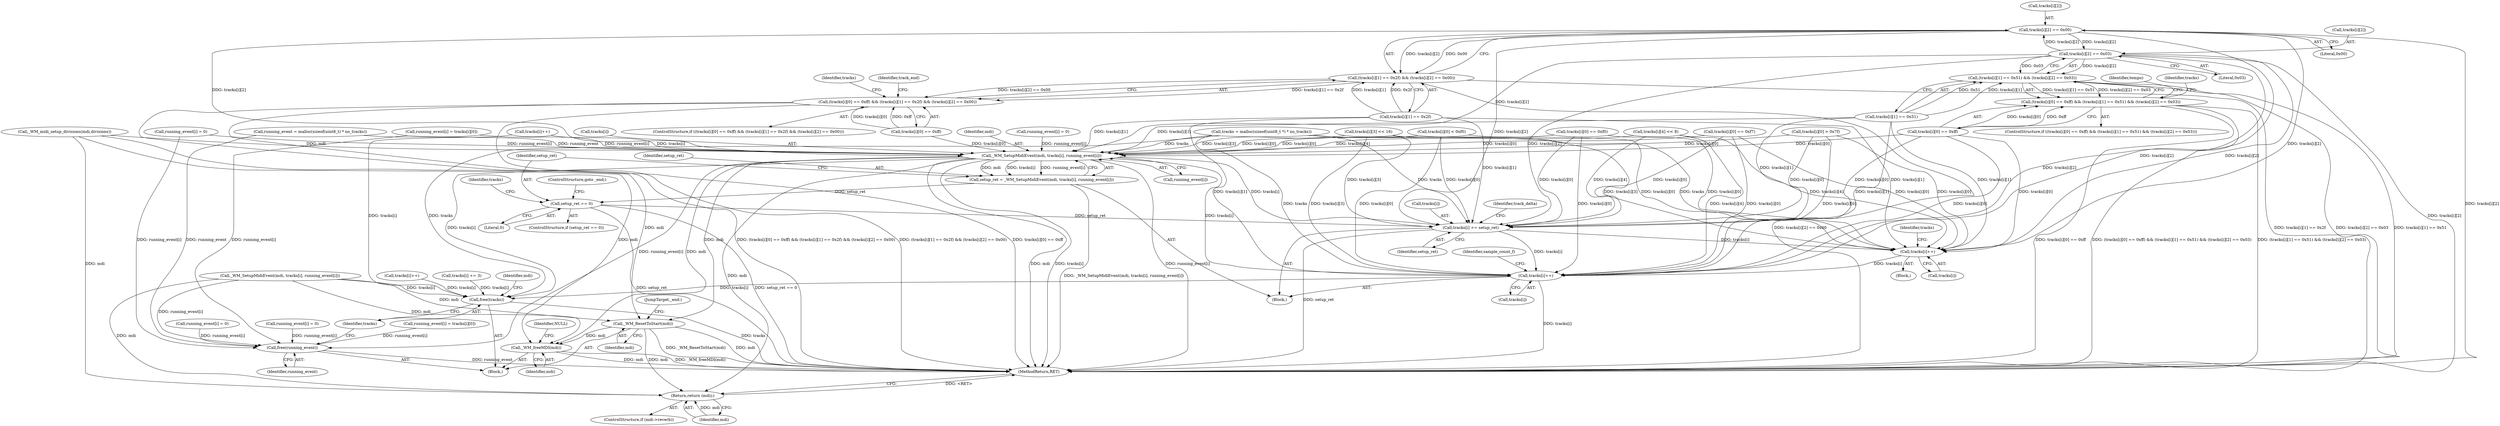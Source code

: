 digraph "0_wildmidi_660b513d99bced8783a4a5984ac2f742c74ebbdd_1@pointer" {
"1001168" [label="(Call,tracks[i][2] == 0x00)"];
"1001200" [label="(Call,tracks[i][2] == 0x03)"];
"1001168" [label="(Call,tracks[i][2] == 0x00)"];
"1001086" [label="(Call,_WM_SetupMidiEvent(mdi, tracks[i], running_event[i]))"];
"1001084" [label="(Call,setup_ret = _WM_SetupMidiEvent(mdi, tracks[i], running_event[i]))"];
"1001095" [label="(Call,setup_ret == 0)"];
"1001242" [label="(Call,tracks[i] += setup_ret)"];
"1001278" [label="(Call,tracks[i]++)"];
"1001304" [label="(Call,tracks[i]++)"];
"1001423" [label="(Call,free(tracks))"];
"1001412" [label="(Call,_WM_ResetToStart(mdi))"];
"1001429" [label="(Return,return (mdi);)"];
"1001431" [label="(Call,_WM_freeMDI(mdi))"];
"1001421" [label="(Call,free(running_event))"];
"1001160" [label="(Call,(tracks[i][1] == 0x2f) && (tracks[i][2] == 0x00))"];
"1001152" [label="(Call,(tracks[i][0] == 0xff) && (tracks[i][1] == 0x2f) && (tracks[i][2] == 0x00))"];
"1001192" [label="(Call,(tracks[i][1] == 0x51) && (tracks[i][2] == 0x03))"];
"1001184" [label="(Call,(tracks[i][0] == 0xff) && (tracks[i][1] == 0x51) && (tracks[i][2] == 0x03))"];
"1001249" [label="(Identifier,track_delta)"];
"1001091" [label="(Call,running_event[i])"];
"1001427" [label="(Identifier,mdi)"];
"1001425" [label="(ControlStructure,if (mdi->reverb))"];
"1000624" [label="(Call,tracks[i]++)"];
"1001183" [label="(ControlStructure,if ((tracks[i][0] == 0xff) && (tracks[i][1] == 0x51) && (tracks[i][2] == 0x03)))"];
"1001168" [label="(Call,tracks[i][2] == 0x00)"];
"1001096" [label="(Identifier,setup_ret)"];
"1001160" [label="(Call,(tracks[i][1] == 0x2f) && (tracks[i][2] == 0x00))"];
"1001278" [label="(Call,tracks[i]++)"];
"1001192" [label="(Call,(tracks[i][1] == 0x51) && (tracks[i][2] == 0x03))"];
"1001087" [label="(Identifier,mdi)"];
"1001219" [label="(Call,tracks[i][4] << 8)"];
"1000822" [label="(Call,running_event[i] = 0)"];
"1000392" [label="(Call,_WM_midi_setup_divisions(mdi,divisions))"];
"1001130" [label="(Call,tracks[i][0] == 0xf0)"];
"1001169" [label="(Call,tracks[i][2])"];
"1001201" [label="(Call,tracks[i][2])"];
"1001309" [label="(Identifier,sample_count_f)"];
"1000122" [label="(Block,)"];
"1001304" [label="(Call,tracks[i]++)"];
"1000395" [label="(Call,tracks = malloc(sizeof(uint8_t *) * no_tracks))"];
"1000416" [label="(Call,running_event = malloc(sizeof(uint8_t) * no_tracks))"];
"1001083" [label="(Block,)"];
"1001152" [label="(Call,(tracks[i][0] == 0xff) && (tracks[i][1] == 0x2f) && (tracks[i][2] == 0x00))"];
"1001432" [label="(Identifier,mdi)"];
"1001137" [label="(Call,tracks[i][0] == 0xf7)"];
"1001151" [label="(ControlStructure,if ((tracks[i][0] == 0xff) && (tracks[i][1] == 0x2f) && (tracks[i][2] == 0x00)))"];
"1001185" [label="(Call,tracks[i][0] == 0xff)"];
"1001279" [label="(Call,tracks[i])"];
"1001085" [label="(Identifier,setup_ret)"];
"1001184" [label="(Call,(tracks[i][0] == 0xff) && (tracks[i][1] == 0x51) && (tracks[i][2] == 0x03))"];
"1001414" [label="(JumpTarget,_end:)"];
"1001430" [label="(Identifier,mdi)"];
"1001086" [label="(Call,_WM_SetupMidiEvent(mdi, tracks[i], running_event[i]))"];
"1001423" [label="(Call,free(tracks))"];
"1001200" [label="(Call,tracks[i][2] == 0x03)"];
"1001099" [label="(ControlStructure,goto _end;)"];
"1001097" [label="(Literal,0)"];
"1001424" [label="(Identifier,tracks)"];
"1000795" [label="(Call,running_event[i] = tracks[i][0])"];
"1001178" [label="(Identifier,track_end)"];
"1001088" [label="(Call,tracks[i])"];
"1001412" [label="(Call,_WM_ResetToStart(mdi))"];
"1001101" [label="(Call,tracks[i][0] > 0x7f)"];
"1001094" [label="(ControlStructure,if (setup_ret == 0))"];
"1000763" [label="(Call,_WM_SetupMidiEvent(mdi, tracks[i], running_event[i]))"];
"1001118" [label="(Call,running_event[i] = tracks[i][0])"];
"1001161" [label="(Call,tracks[i][1] == 0x2f)"];
"1001243" [label="(Call,tracks[i])"];
"1001206" [label="(Literal,0x03)"];
"1001421" [label="(Call,free(running_event))"];
"1001431" [label="(Call,_WM_freeMDI(mdi))"];
"1001084" [label="(Call,setup_ret = _WM_SetupMidiEvent(mdi, tracks[i], running_event[i]))"];
"1001261" [label="(Block,)"];
"1001077" [label="(Call,running_event[i] = 0)"];
"1001435" [label="(MethodReturn,RET)"];
"1001429" [label="(Return,return (mdi);)"];
"1001434" [label="(Identifier,NULL)"];
"1001242" [label="(Call,tracks[i] += setup_ret)"];
"1000983" [label="(Call,tracks[i]++)"];
"1001188" [label="(Identifier,tracks)"];
"1001422" [label="(Identifier,running_event)"];
"1001193" [label="(Call,tracks[i][1] == 0x51)"];
"1000860" [label="(Call,tracks[i] += 3)"];
"1001305" [label="(Call,tracks[i])"];
"1001413" [label="(Identifier,mdi)"];
"1001285" [label="(Identifier,tracks)"];
"1001174" [label="(Literal,0x00)"];
"1001211" [label="(Call,tracks[i][3] << 16)"];
"1001145" [label="(Call,running_event[i] = 0)"];
"1001209" [label="(Identifier,tempo)"];
"1001095" [label="(Call,setup_ret == 0)"];
"1001153" [label="(Call,tracks[i][0] == 0xff)"];
"1001246" [label="(Identifier,setup_ret)"];
"1001244" [label="(Identifier,tracks)"];
"1001104" [label="(Identifier,tracks)"];
"1000570" [label="(Call,running_event[i] = 0)"];
"1001110" [label="(Call,tracks[i][0] < 0xf0)"];
"1001168" -> "1001160"  [label="AST: "];
"1001168" -> "1001174"  [label="CFG: "];
"1001169" -> "1001168"  [label="AST: "];
"1001174" -> "1001168"  [label="AST: "];
"1001160" -> "1001168"  [label="CFG: "];
"1001168" -> "1001435"  [label="DDG: tracks[i][2]"];
"1001168" -> "1001086"  [label="DDG: tracks[i][2]"];
"1001168" -> "1001160"  [label="DDG: tracks[i][2]"];
"1001168" -> "1001160"  [label="DDG: 0x00"];
"1001200" -> "1001168"  [label="DDG: tracks[i][2]"];
"1001168" -> "1001200"  [label="DDG: tracks[i][2]"];
"1001168" -> "1001242"  [label="DDG: tracks[i][2]"];
"1001168" -> "1001278"  [label="DDG: tracks[i][2]"];
"1001168" -> "1001304"  [label="DDG: tracks[i][2]"];
"1001200" -> "1001192"  [label="AST: "];
"1001200" -> "1001206"  [label="CFG: "];
"1001201" -> "1001200"  [label="AST: "];
"1001206" -> "1001200"  [label="AST: "];
"1001192" -> "1001200"  [label="CFG: "];
"1001200" -> "1001435"  [label="DDG: tracks[i][2]"];
"1001200" -> "1001086"  [label="DDG: tracks[i][2]"];
"1001200" -> "1001192"  [label="DDG: tracks[i][2]"];
"1001200" -> "1001192"  [label="DDG: 0x03"];
"1001200" -> "1001242"  [label="DDG: tracks[i][2]"];
"1001200" -> "1001278"  [label="DDG: tracks[i][2]"];
"1001200" -> "1001304"  [label="DDG: tracks[i][2]"];
"1001086" -> "1001084"  [label="AST: "];
"1001086" -> "1001091"  [label="CFG: "];
"1001087" -> "1001086"  [label="AST: "];
"1001088" -> "1001086"  [label="AST: "];
"1001091" -> "1001086"  [label="AST: "];
"1001084" -> "1001086"  [label="CFG: "];
"1001086" -> "1001435"  [label="DDG: mdi"];
"1001086" -> "1001435"  [label="DDG: tracks[i]"];
"1001086" -> "1001435"  [label="DDG: running_event[i]"];
"1001086" -> "1001084"  [label="DDG: mdi"];
"1001086" -> "1001084"  [label="DDG: tracks[i]"];
"1001086" -> "1001084"  [label="DDG: running_event[i]"];
"1000392" -> "1001086"  [label="DDG: mdi"];
"1000395" -> "1001086"  [label="DDG: tracks"];
"1001185" -> "1001086"  [label="DDG: tracks[i][0]"];
"1001153" -> "1001086"  [label="DDG: tracks[i][0]"];
"1001219" -> "1001086"  [label="DDG: tracks[i][4]"];
"1000624" -> "1001086"  [label="DDG: tracks[i]"];
"1001211" -> "1001086"  [label="DDG: tracks[i][3]"];
"1001304" -> "1001086"  [label="DDG: tracks[i]"];
"1001161" -> "1001086"  [label="DDG: tracks[i][1]"];
"1001193" -> "1001086"  [label="DDG: tracks[i][1]"];
"1001137" -> "1001086"  [label="DDG: tracks[i][0]"];
"1001101" -> "1001086"  [label="DDG: tracks[i][0]"];
"1001130" -> "1001086"  [label="DDG: tracks[i][0]"];
"1001110" -> "1001086"  [label="DDG: tracks[i][0]"];
"1001145" -> "1001086"  [label="DDG: running_event[i]"];
"1001077" -> "1001086"  [label="DDG: running_event[i]"];
"1000416" -> "1001086"  [label="DDG: running_event"];
"1001118" -> "1001086"  [label="DDG: running_event[i]"];
"1001086" -> "1001242"  [label="DDG: tracks[i]"];
"1001086" -> "1001412"  [label="DDG: mdi"];
"1001086" -> "1001421"  [label="DDG: running_event[i]"];
"1001086" -> "1001423"  [label="DDG: tracks[i]"];
"1001086" -> "1001429"  [label="DDG: mdi"];
"1001086" -> "1001431"  [label="DDG: mdi"];
"1001084" -> "1001083"  [label="AST: "];
"1001085" -> "1001084"  [label="AST: "];
"1001096" -> "1001084"  [label="CFG: "];
"1001084" -> "1001435"  [label="DDG: _WM_SetupMidiEvent(mdi, tracks[i], running_event[i])"];
"1001084" -> "1001095"  [label="DDG: setup_ret"];
"1001095" -> "1001094"  [label="AST: "];
"1001095" -> "1001097"  [label="CFG: "];
"1001096" -> "1001095"  [label="AST: "];
"1001097" -> "1001095"  [label="AST: "];
"1001099" -> "1001095"  [label="CFG: "];
"1001104" -> "1001095"  [label="CFG: "];
"1001095" -> "1001435"  [label="DDG: setup_ret"];
"1001095" -> "1001435"  [label="DDG: setup_ret == 0"];
"1001095" -> "1001242"  [label="DDG: setup_ret"];
"1001242" -> "1001083"  [label="AST: "];
"1001242" -> "1001246"  [label="CFG: "];
"1001243" -> "1001242"  [label="AST: "];
"1001246" -> "1001242"  [label="AST: "];
"1001249" -> "1001242"  [label="CFG: "];
"1001242" -> "1001435"  [label="DDG: setup_ret"];
"1000395" -> "1001242"  [label="DDG: tracks"];
"1001185" -> "1001242"  [label="DDG: tracks[i][0]"];
"1001219" -> "1001242"  [label="DDG: tracks[i][4]"];
"1001211" -> "1001242"  [label="DDG: tracks[i][3]"];
"1001161" -> "1001242"  [label="DDG: tracks[i][1]"];
"1001193" -> "1001242"  [label="DDG: tracks[i][1]"];
"1001137" -> "1001242"  [label="DDG: tracks[i][0]"];
"1001101" -> "1001242"  [label="DDG: tracks[i][0]"];
"1001130" -> "1001242"  [label="DDG: tracks[i][0]"];
"1001110" -> "1001242"  [label="DDG: tracks[i][0]"];
"1001242" -> "1001278"  [label="DDG: tracks[i]"];
"1001242" -> "1001304"  [label="DDG: tracks[i]"];
"1001278" -> "1001261"  [label="AST: "];
"1001278" -> "1001279"  [label="CFG: "];
"1001279" -> "1001278"  [label="AST: "];
"1001285" -> "1001278"  [label="CFG: "];
"1000395" -> "1001278"  [label="DDG: tracks"];
"1001185" -> "1001278"  [label="DDG: tracks[i][0]"];
"1001219" -> "1001278"  [label="DDG: tracks[i][4]"];
"1001211" -> "1001278"  [label="DDG: tracks[i][3]"];
"1001161" -> "1001278"  [label="DDG: tracks[i][1]"];
"1001193" -> "1001278"  [label="DDG: tracks[i][1]"];
"1001137" -> "1001278"  [label="DDG: tracks[i][0]"];
"1001101" -> "1001278"  [label="DDG: tracks[i][0]"];
"1001130" -> "1001278"  [label="DDG: tracks[i][0]"];
"1001110" -> "1001278"  [label="DDG: tracks[i][0]"];
"1001278" -> "1001304"  [label="DDG: tracks[i]"];
"1001304" -> "1001083"  [label="AST: "];
"1001304" -> "1001305"  [label="CFG: "];
"1001305" -> "1001304"  [label="AST: "];
"1001309" -> "1001304"  [label="CFG: "];
"1001304" -> "1001435"  [label="DDG: tracks[i]"];
"1000395" -> "1001304"  [label="DDG: tracks"];
"1001185" -> "1001304"  [label="DDG: tracks[i][0]"];
"1001219" -> "1001304"  [label="DDG: tracks[i][4]"];
"1001211" -> "1001304"  [label="DDG: tracks[i][3]"];
"1001161" -> "1001304"  [label="DDG: tracks[i][1]"];
"1001193" -> "1001304"  [label="DDG: tracks[i][1]"];
"1001137" -> "1001304"  [label="DDG: tracks[i][0]"];
"1001101" -> "1001304"  [label="DDG: tracks[i][0]"];
"1001130" -> "1001304"  [label="DDG: tracks[i][0]"];
"1001110" -> "1001304"  [label="DDG: tracks[i][0]"];
"1001304" -> "1001423"  [label="DDG: tracks[i]"];
"1001423" -> "1000122"  [label="AST: "];
"1001423" -> "1001424"  [label="CFG: "];
"1001424" -> "1001423"  [label="AST: "];
"1001427" -> "1001423"  [label="CFG: "];
"1001423" -> "1001435"  [label="DDG: tracks"];
"1000395" -> "1001423"  [label="DDG: tracks"];
"1000983" -> "1001423"  [label="DDG: tracks[i]"];
"1000624" -> "1001423"  [label="DDG: tracks[i]"];
"1000763" -> "1001423"  [label="DDG: tracks[i]"];
"1000860" -> "1001423"  [label="DDG: tracks[i]"];
"1001412" -> "1000122"  [label="AST: "];
"1001412" -> "1001413"  [label="CFG: "];
"1001413" -> "1001412"  [label="AST: "];
"1001414" -> "1001412"  [label="CFG: "];
"1001412" -> "1001435"  [label="DDG: _WM_ResetToStart(mdi)"];
"1001412" -> "1001435"  [label="DDG: mdi"];
"1000392" -> "1001412"  [label="DDG: mdi"];
"1000763" -> "1001412"  [label="DDG: mdi"];
"1001412" -> "1001429"  [label="DDG: mdi"];
"1001412" -> "1001431"  [label="DDG: mdi"];
"1001429" -> "1001425"  [label="AST: "];
"1001429" -> "1001430"  [label="CFG: "];
"1001430" -> "1001429"  [label="AST: "];
"1001435" -> "1001429"  [label="CFG: "];
"1001429" -> "1001435"  [label="DDG: <RET>"];
"1001430" -> "1001429"  [label="DDG: mdi"];
"1000392" -> "1001429"  [label="DDG: mdi"];
"1000763" -> "1001429"  [label="DDG: mdi"];
"1001431" -> "1000122"  [label="AST: "];
"1001431" -> "1001432"  [label="CFG: "];
"1001432" -> "1001431"  [label="AST: "];
"1001434" -> "1001431"  [label="CFG: "];
"1001431" -> "1001435"  [label="DDG: mdi"];
"1001431" -> "1001435"  [label="DDG: _WM_freeMDI(mdi)"];
"1000392" -> "1001431"  [label="DDG: mdi"];
"1000763" -> "1001431"  [label="DDG: mdi"];
"1001421" -> "1000122"  [label="AST: "];
"1001421" -> "1001422"  [label="CFG: "];
"1001422" -> "1001421"  [label="AST: "];
"1001424" -> "1001421"  [label="CFG: "];
"1001421" -> "1001435"  [label="DDG: running_event"];
"1000570" -> "1001421"  [label="DDG: running_event[i]"];
"1000795" -> "1001421"  [label="DDG: running_event[i]"];
"1001145" -> "1001421"  [label="DDG: running_event[i]"];
"1000822" -> "1001421"  [label="DDG: running_event[i]"];
"1000416" -> "1001421"  [label="DDG: running_event"];
"1001118" -> "1001421"  [label="DDG: running_event[i]"];
"1000763" -> "1001421"  [label="DDG: running_event[i]"];
"1001160" -> "1001152"  [label="AST: "];
"1001160" -> "1001161"  [label="CFG: "];
"1001161" -> "1001160"  [label="AST: "];
"1001152" -> "1001160"  [label="CFG: "];
"1001160" -> "1001435"  [label="DDG: tracks[i][1] == 0x2f"];
"1001160" -> "1001435"  [label="DDG: tracks[i][2] == 0x00"];
"1001160" -> "1001152"  [label="DDG: tracks[i][1] == 0x2f"];
"1001160" -> "1001152"  [label="DDG: tracks[i][2] == 0x00"];
"1001161" -> "1001160"  [label="DDG: tracks[i][1]"];
"1001161" -> "1001160"  [label="DDG: 0x2f"];
"1001152" -> "1001151"  [label="AST: "];
"1001152" -> "1001153"  [label="CFG: "];
"1001153" -> "1001152"  [label="AST: "];
"1001178" -> "1001152"  [label="CFG: "];
"1001188" -> "1001152"  [label="CFG: "];
"1001152" -> "1001435"  [label="DDG: (tracks[i][0] == 0xff) && (tracks[i][1] == 0x2f) && (tracks[i][2] == 0x00)"];
"1001152" -> "1001435"  [label="DDG: (tracks[i][1] == 0x2f) && (tracks[i][2] == 0x00)"];
"1001152" -> "1001435"  [label="DDG: tracks[i][0] == 0xff"];
"1001153" -> "1001152"  [label="DDG: tracks[i][0]"];
"1001153" -> "1001152"  [label="DDG: 0xff"];
"1001192" -> "1001184"  [label="AST: "];
"1001192" -> "1001193"  [label="CFG: "];
"1001193" -> "1001192"  [label="AST: "];
"1001184" -> "1001192"  [label="CFG: "];
"1001192" -> "1001435"  [label="DDG: tracks[i][2] == 0x03"];
"1001192" -> "1001435"  [label="DDG: tracks[i][1] == 0x51"];
"1001192" -> "1001184"  [label="DDG: tracks[i][1] == 0x51"];
"1001192" -> "1001184"  [label="DDG: tracks[i][2] == 0x03"];
"1001193" -> "1001192"  [label="DDG: tracks[i][1]"];
"1001193" -> "1001192"  [label="DDG: 0x51"];
"1001184" -> "1001183"  [label="AST: "];
"1001184" -> "1001185"  [label="CFG: "];
"1001185" -> "1001184"  [label="AST: "];
"1001209" -> "1001184"  [label="CFG: "];
"1001244" -> "1001184"  [label="CFG: "];
"1001184" -> "1001435"  [label="DDG: (tracks[i][1] == 0x51) && (tracks[i][2] == 0x03)"];
"1001184" -> "1001435"  [label="DDG: tracks[i][0] == 0xff"];
"1001184" -> "1001435"  [label="DDG: (tracks[i][0] == 0xff) && (tracks[i][1] == 0x51) && (tracks[i][2] == 0x03)"];
"1001185" -> "1001184"  [label="DDG: tracks[i][0]"];
"1001185" -> "1001184"  [label="DDG: 0xff"];
}
